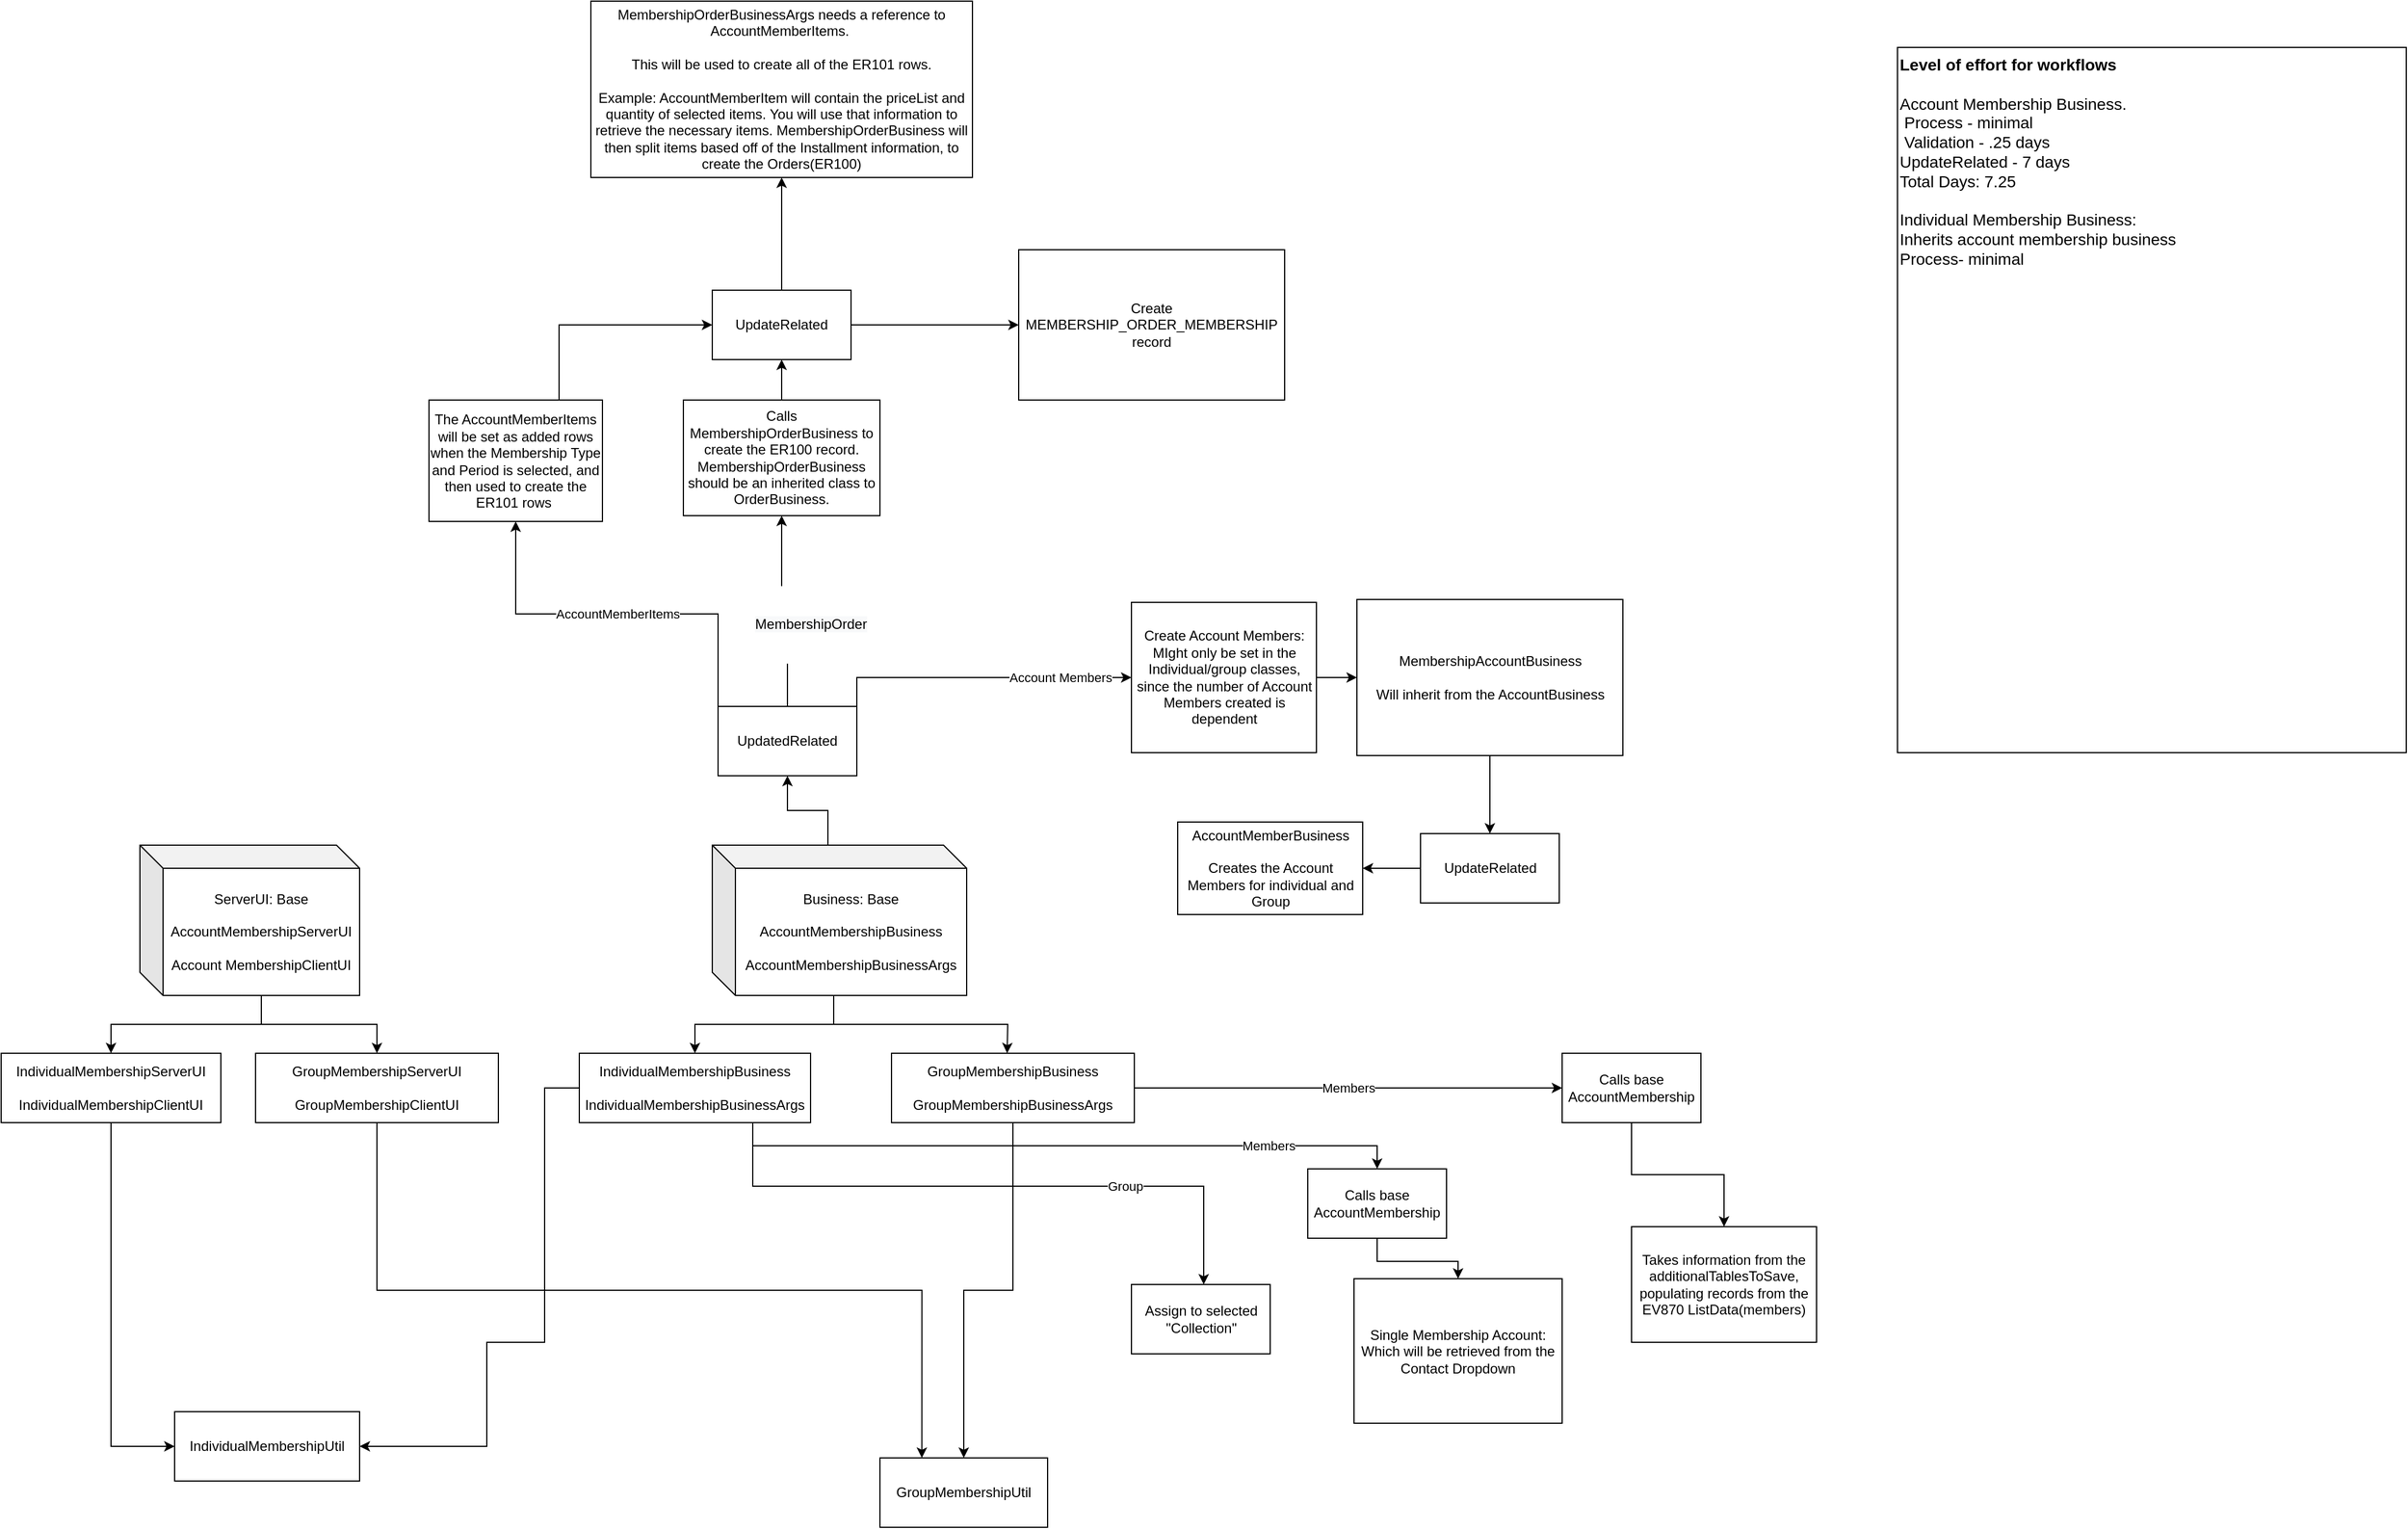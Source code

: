 <mxfile version="13.4.9" type="github">
  <diagram name="Page-1" id="5f0bae14-7c28-e335-631c-24af17079c00">
    <mxGraphModel dx="2031" dy="1939" grid="1" gridSize="10" guides="1" tooltips="1" connect="1" arrows="1" fold="1" page="1" pageScale="1" pageWidth="1100" pageHeight="850" background="#ffffff" math="0" shadow="0">
      <root>
        <mxCell id="0" />
        <mxCell id="1" parent="0" />
        <mxCell id="NrKTWO5p2-0dnxn5_g5g-2" style="edgeStyle=orthogonalEdgeStyle;rounded=0;orthogonalLoop=1;jettySize=auto;html=1;exitX=0;exitY=0;exitDx=105;exitDy=130;exitPerimeter=0;" parent="1" source="NrKTWO5p2-0dnxn5_g5g-1" target="NrKTWO5p2-0dnxn5_g5g-3" edge="1">
          <mxGeometry relative="1" as="geometry">
            <mxPoint x="180" y="260" as="targetPoint" />
          </mxGeometry>
        </mxCell>
        <mxCell id="NrKTWO5p2-0dnxn5_g5g-5" style="edgeStyle=orthogonalEdgeStyle;rounded=0;orthogonalLoop=1;jettySize=auto;html=1;exitX=0;exitY=0;exitDx=105;exitDy=130;exitPerimeter=0;entryX=0.5;entryY=0;entryDx=0;entryDy=0;" parent="1" source="NrKTWO5p2-0dnxn5_g5g-1" target="NrKTWO5p2-0dnxn5_g5g-6" edge="1">
          <mxGeometry relative="1" as="geometry">
            <mxPoint x="460" y="230" as="targetPoint" />
          </mxGeometry>
        </mxCell>
        <mxCell id="NrKTWO5p2-0dnxn5_g5g-1" value="ServerUI: Base&lt;br&gt;&lt;br&gt;AccountMembershipServerUI&lt;br&gt;&lt;br&gt;Account MembershipClientUI" style="shape=cube;whiteSpace=wrap;html=1;boundedLbl=1;backgroundOutline=1;darkOpacity=0.05;darkOpacity2=0.1;" parent="1" vertex="1">
          <mxGeometry x="210" y="50" width="190" height="130" as="geometry" />
        </mxCell>
        <mxCell id="NrKTWO5p2-0dnxn5_g5g-13" style="edgeStyle=orthogonalEdgeStyle;rounded=0;orthogonalLoop=1;jettySize=auto;html=1;exitX=0.5;exitY=1;exitDx=0;exitDy=0;entryX=0;entryY=0.5;entryDx=0;entryDy=0;" parent="1" source="NrKTWO5p2-0dnxn5_g5g-3" target="2" edge="1">
          <mxGeometry relative="1" as="geometry" />
        </mxCell>
        <mxCell id="NrKTWO5p2-0dnxn5_g5g-3" value="IndividualMembershipServerUI&lt;br&gt;&lt;br&gt;IndividualMembershipClientUI" style="rounded=0;whiteSpace=wrap;html=1;" parent="1" vertex="1">
          <mxGeometry x="90" y="230" width="190" height="60" as="geometry" />
        </mxCell>
        <mxCell id="NrKTWO5p2-0dnxn5_g5g-16" style="edgeStyle=orthogonalEdgeStyle;rounded=0;orthogonalLoop=1;jettySize=auto;html=1;exitX=0.5;exitY=1;exitDx=0;exitDy=0;entryX=0.25;entryY=0;entryDx=0;entryDy=0;" parent="1" source="NrKTWO5p2-0dnxn5_g5g-6" target="NrKTWO5p2-0dnxn5_g5g-14" edge="1">
          <mxGeometry relative="1" as="geometry" />
        </mxCell>
        <mxCell id="NrKTWO5p2-0dnxn5_g5g-6" value="GroupMembershipServerUI&lt;br&gt;&lt;br&gt;GroupMembershipClientUI" style="rounded=0;whiteSpace=wrap;html=1;" parent="1" vertex="1">
          <mxGeometry x="310" y="230" width="210" height="60" as="geometry" />
        </mxCell>
        <mxCell id="NrKTWO5p2-0dnxn5_g5g-7" style="edgeStyle=orthogonalEdgeStyle;rounded=0;orthogonalLoop=1;jettySize=auto;html=1;exitX=0;exitY=0;exitDx=105;exitDy=130;exitPerimeter=0;" parent="1" source="NrKTWO5p2-0dnxn5_g5g-9" target="NrKTWO5p2-0dnxn5_g5g-10" edge="1">
          <mxGeometry relative="1" as="geometry">
            <mxPoint x="680" y="260" as="targetPoint" />
          </mxGeometry>
        </mxCell>
        <mxCell id="NrKTWO5p2-0dnxn5_g5g-8" style="edgeStyle=orthogonalEdgeStyle;rounded=0;orthogonalLoop=1;jettySize=auto;html=1;exitX=0;exitY=0;exitDx=105;exitDy=130;exitPerimeter=0;" parent="1" source="NrKTWO5p2-0dnxn5_g5g-9" edge="1">
          <mxGeometry relative="1" as="geometry">
            <mxPoint x="960" y="230" as="targetPoint" />
          </mxGeometry>
        </mxCell>
        <mxCell id="NrKTWO5p2-0dnxn5_g5g-18" style="edgeStyle=orthogonalEdgeStyle;rounded=0;orthogonalLoop=1;jettySize=auto;html=1;exitX=0;exitY=0;exitDx=100;exitDy=0;exitPerimeter=0;" parent="1" source="NrKTWO5p2-0dnxn5_g5g-9" target="NrKTWO5p2-0dnxn5_g5g-19" edge="1">
          <mxGeometry relative="1" as="geometry">
            <mxPoint x="810" y="-60" as="targetPoint" />
          </mxGeometry>
        </mxCell>
        <mxCell id="NrKTWO5p2-0dnxn5_g5g-9" value="Business: Base&lt;br&gt;&lt;br&gt;AccountMembershipBusiness&lt;br&gt;&lt;br&gt;AccountMembershipBusinessArgs" style="shape=cube;whiteSpace=wrap;html=1;boundedLbl=1;backgroundOutline=1;darkOpacity=0.05;darkOpacity2=0.1;" parent="1" vertex="1">
          <mxGeometry x="705" y="50" width="220" height="130" as="geometry" />
        </mxCell>
        <mxCell id="NrKTWO5p2-0dnxn5_g5g-12" value="" style="edgeStyle=orthogonalEdgeStyle;rounded=0;orthogonalLoop=1;jettySize=auto;html=1;" parent="1" source="NrKTWO5p2-0dnxn5_g5g-10" target="2" edge="1">
          <mxGeometry relative="1" as="geometry">
            <Array as="points">
              <mxPoint x="560" y="260" />
              <mxPoint x="560" y="480" />
              <mxPoint x="510" y="480" />
            </Array>
          </mxGeometry>
        </mxCell>
        <mxCell id="D4kZALISSUl1icWql2U2-17" value="Members" style="edgeStyle=orthogonalEdgeStyle;rounded=0;orthogonalLoop=1;jettySize=auto;html=1;exitX=0.75;exitY=1;exitDx=0;exitDy=0;" parent="1" source="NrKTWO5p2-0dnxn5_g5g-10" target="D4kZALISSUl1icWql2U2-19" edge="1">
          <mxGeometry x="0.607" relative="1" as="geometry">
            <mxPoint x="1270" y="330" as="targetPoint" />
            <mxPoint as="offset" />
          </mxGeometry>
        </mxCell>
        <mxCell id="D4kZALISSUl1icWql2U2-27" value="Group" style="edgeStyle=orthogonalEdgeStyle;rounded=0;orthogonalLoop=1;jettySize=auto;html=1;exitX=0.75;exitY=1;exitDx=0;exitDy=0;" parent="1" source="NrKTWO5p2-0dnxn5_g5g-10" target="D4kZALISSUl1icWql2U2-28" edge="1">
          <mxGeometry x="0.421" relative="1" as="geometry">
            <mxPoint x="1130" y="440" as="targetPoint" />
            <Array as="points">
              <mxPoint x="740" y="290" />
              <mxPoint x="740" y="345" />
              <mxPoint x="1130" y="345" />
              <mxPoint x="1130" y="400" />
            </Array>
            <mxPoint as="offset" />
          </mxGeometry>
        </mxCell>
        <mxCell id="NrKTWO5p2-0dnxn5_g5g-10" value="IndividualMembershipBusiness&lt;br&gt;&lt;br&gt;IndividualMembershipBusinessArgs" style="rounded=0;whiteSpace=wrap;html=1;" parent="1" vertex="1">
          <mxGeometry x="590" y="230" width="200" height="60" as="geometry" />
        </mxCell>
        <mxCell id="NrKTWO5p2-0dnxn5_g5g-15" value="" style="edgeStyle=orthogonalEdgeStyle;rounded=0;orthogonalLoop=1;jettySize=auto;html=1;" parent="1" source="NrKTWO5p2-0dnxn5_g5g-11" target="NrKTWO5p2-0dnxn5_g5g-14" edge="1">
          <mxGeometry relative="1" as="geometry" />
        </mxCell>
        <mxCell id="D4kZALISSUl1icWql2U2-18" value="Members" style="edgeStyle=orthogonalEdgeStyle;rounded=0;orthogonalLoop=1;jettySize=auto;html=1;exitX=1;exitY=0.5;exitDx=0;exitDy=0;" parent="1" source="NrKTWO5p2-0dnxn5_g5g-11" target="D4kZALISSUl1icWql2U2-20" edge="1">
          <mxGeometry relative="1" as="geometry">
            <mxPoint x="1840" y="260" as="targetPoint" />
          </mxGeometry>
        </mxCell>
        <mxCell id="NrKTWO5p2-0dnxn5_g5g-11" value="GroupMembershipBusiness&lt;br&gt;&lt;br&gt;GroupMembershipBusinessArgs" style="rounded=0;whiteSpace=wrap;html=1;" parent="1" vertex="1">
          <mxGeometry x="860" y="230" width="210" height="60" as="geometry" />
        </mxCell>
        <mxCell id="2" value="IndividualMembershipUtil" style="whiteSpace=wrap;html=1;rounded=0;" parent="1" vertex="1">
          <mxGeometry x="240" y="540" width="160" height="60" as="geometry" />
        </mxCell>
        <mxCell id="NrKTWO5p2-0dnxn5_g5g-14" value="GroupMembershipUtil" style="whiteSpace=wrap;html=1;rounded=0;" parent="1" vertex="1">
          <mxGeometry x="850" y="580" width="145" height="60" as="geometry" />
        </mxCell>
        <mxCell id="NrKTWO5p2-0dnxn5_g5g-25" value="&#xa;&#xa;&lt;span style=&quot;color: rgb(0, 0, 0); font-family: helvetica; font-size: 12px; font-style: normal; font-weight: 400; letter-spacing: normal; text-align: center; text-indent: 0px; text-transform: none; word-spacing: 0px; background-color: rgb(248, 249, 250); display: inline; float: none;&quot;&gt;MembershipOrder&lt;/span&gt;&#xa;&#xa;" style="edgeStyle=orthogonalEdgeStyle;rounded=0;orthogonalLoop=1;jettySize=auto;html=1;entryX=0.5;entryY=1;entryDx=0;entryDy=0;" parent="1" source="NrKTWO5p2-0dnxn5_g5g-19" target="NrKTWO5p2-0dnxn5_g5g-32" edge="1">
          <mxGeometry x="-0.043" y="-10" relative="1" as="geometry">
            <mxPoint x="810" y="-160" as="targetPoint" />
            <mxPoint x="10" y="10" as="offset" />
          </mxGeometry>
        </mxCell>
        <mxCell id="D4kZALISSUl1icWql2U2-2" value="AccountMemberItems" style="edgeStyle=orthogonalEdgeStyle;rounded=0;orthogonalLoop=1;jettySize=auto;html=1;exitX=0;exitY=0;exitDx=0;exitDy=0;" parent="1" source="NrKTWO5p2-0dnxn5_g5g-19" target="D4kZALISSUl1icWql2U2-3" edge="1">
          <mxGeometry relative="1" as="geometry">
            <mxPoint x="540" y="-180" as="targetPoint" />
          </mxGeometry>
        </mxCell>
        <mxCell id="D4kZALISSUl1icWql2U2-29" value="Account Members" style="edgeStyle=orthogonalEdgeStyle;rounded=0;orthogonalLoop=1;jettySize=auto;html=1;exitX=1;exitY=0;exitDx=0;exitDy=0;entryX=0;entryY=0.5;entryDx=0;entryDy=0;" parent="1" source="NrKTWO5p2-0dnxn5_g5g-19" target="D4kZALISSUl1icWql2U2-9" edge="1">
          <mxGeometry x="0.532" relative="1" as="geometry">
            <mxPoint as="offset" />
          </mxGeometry>
        </mxCell>
        <mxCell id="NrKTWO5p2-0dnxn5_g5g-19" value="UpdatedRelated" style="rounded=0;whiteSpace=wrap;html=1;" parent="1" vertex="1">
          <mxGeometry x="710" y="-70" width="120" height="60" as="geometry" />
        </mxCell>
        <mxCell id="D4kZALISSUl1icWql2U2-37" value="" style="edgeStyle=orthogonalEdgeStyle;rounded=0;orthogonalLoop=1;jettySize=auto;html=1;" parent="1" source="NrKTWO5p2-0dnxn5_g5g-32" target="D4kZALISSUl1icWql2U2-36" edge="1">
          <mxGeometry relative="1" as="geometry" />
        </mxCell>
        <mxCell id="NrKTWO5p2-0dnxn5_g5g-32" value="Calls MembershipOrderBusiness to create the ER100 record. MembershipOrderBusiness should be an inherited class to OrderBusiness." style="whiteSpace=wrap;html=1;rounded=0;" parent="1" vertex="1">
          <mxGeometry x="680" y="-335" width="170" height="100" as="geometry" />
        </mxCell>
        <mxCell id="D4kZALISSUl1icWql2U2-4" style="edgeStyle=orthogonalEdgeStyle;rounded=0;orthogonalLoop=1;jettySize=auto;html=1;exitX=0.5;exitY=0;exitDx=0;exitDy=0;entryX=0;entryY=0.5;entryDx=0;entryDy=0;" parent="1" source="D4kZALISSUl1icWql2U2-3" edge="1">
          <mxGeometry relative="1" as="geometry" />
        </mxCell>
        <mxCell id="D4kZALISSUl1icWql2U2-40" style="edgeStyle=orthogonalEdgeStyle;rounded=0;orthogonalLoop=1;jettySize=auto;html=1;exitX=0.75;exitY=0;exitDx=0;exitDy=0;entryX=0;entryY=0.5;entryDx=0;entryDy=0;" parent="1" source="D4kZALISSUl1icWql2U2-3" target="D4kZALISSUl1icWql2U2-36" edge="1">
          <mxGeometry relative="1" as="geometry">
            <mxPoint x="760" y="-480" as="targetPoint" />
            <Array as="points">
              <mxPoint x="573" y="-400" />
            </Array>
          </mxGeometry>
        </mxCell>
        <mxCell id="D4kZALISSUl1icWql2U2-3" value="The AccountMemberItems will be set as added rows when the Membership Type and Period is selected, and then used to create the ER101 rows&amp;nbsp;" style="rounded=0;whiteSpace=wrap;html=1;" parent="1" vertex="1">
          <mxGeometry x="460" y="-335" width="150" height="105" as="geometry" />
        </mxCell>
        <mxCell id="D4kZALISSUl1icWql2U2-11" value="" style="edgeStyle=orthogonalEdgeStyle;rounded=0;orthogonalLoop=1;jettySize=auto;html=1;" parent="1" source="D4kZALISSUl1icWql2U2-9" target="D4kZALISSUl1icWql2U2-10" edge="1">
          <mxGeometry relative="1" as="geometry" />
        </mxCell>
        <mxCell id="D4kZALISSUl1icWql2U2-9" value="Create Account Members: MIght only be set in the Individual/group classes, since the number of Account Members created is dependent" style="rounded=0;whiteSpace=wrap;html=1;" parent="1" vertex="1">
          <mxGeometry x="1067.5" y="-160" width="160" height="130" as="geometry" />
        </mxCell>
        <mxCell id="D4kZALISSUl1icWql2U2-41" style="edgeStyle=orthogonalEdgeStyle;rounded=0;orthogonalLoop=1;jettySize=auto;html=1;exitX=0.5;exitY=1;exitDx=0;exitDy=0;entryX=0.5;entryY=0;entryDx=0;entryDy=0;" parent="1" source="D4kZALISSUl1icWql2U2-10" target="D4kZALISSUl1icWql2U2-13" edge="1">
          <mxGeometry relative="1" as="geometry" />
        </mxCell>
        <mxCell id="D4kZALISSUl1icWql2U2-10" value="MembershipAccountBusiness&lt;br&gt;&lt;br&gt;Will inherit from the AccountBusiness" style="whiteSpace=wrap;html=1;rounded=0;" parent="1" vertex="1">
          <mxGeometry x="1262.5" y="-162.5" width="230" height="135" as="geometry" />
        </mxCell>
        <mxCell id="D4kZALISSUl1icWql2U2-15" value="" style="edgeStyle=orthogonalEdgeStyle;rounded=0;orthogonalLoop=1;jettySize=auto;html=1;" parent="1" source="D4kZALISSUl1icWql2U2-13" target="D4kZALISSUl1icWql2U2-14" edge="1">
          <mxGeometry relative="1" as="geometry" />
        </mxCell>
        <mxCell id="D4kZALISSUl1icWql2U2-13" value="UpdateRelated" style="rounded=0;whiteSpace=wrap;html=1;" parent="1" vertex="1">
          <mxGeometry x="1317.5" y="40" width="120" height="60" as="geometry" />
        </mxCell>
        <mxCell id="D4kZALISSUl1icWql2U2-14" value="AccountMemberBusiness&lt;br&gt;&lt;br&gt;Creates the Account Members for individual and Group" style="whiteSpace=wrap;html=1;rounded=0;" parent="1" vertex="1">
          <mxGeometry x="1107.5" y="30" width="160" height="80" as="geometry" />
        </mxCell>
        <mxCell id="D4kZALISSUl1icWql2U2-23" value="" style="edgeStyle=orthogonalEdgeStyle;rounded=0;orthogonalLoop=1;jettySize=auto;html=1;" parent="1" source="D4kZALISSUl1icWql2U2-19" target="D4kZALISSUl1icWql2U2-22" edge="1">
          <mxGeometry relative="1" as="geometry" />
        </mxCell>
        <mxCell id="D4kZALISSUl1icWql2U2-19" value="Calls base AccountMembership" style="rounded=0;whiteSpace=wrap;html=1;" parent="1" vertex="1">
          <mxGeometry x="1220" y="330" width="120" height="60" as="geometry" />
        </mxCell>
        <mxCell id="D4kZALISSUl1icWql2U2-25" value="" style="edgeStyle=orthogonalEdgeStyle;rounded=0;orthogonalLoop=1;jettySize=auto;html=1;" parent="1" source="D4kZALISSUl1icWql2U2-20" target="D4kZALISSUl1icWql2U2-24" edge="1">
          <mxGeometry relative="1" as="geometry" />
        </mxCell>
        <mxCell id="D4kZALISSUl1icWql2U2-20" value="Calls base AccountMembership" style="rounded=0;whiteSpace=wrap;html=1;" parent="1" vertex="1">
          <mxGeometry x="1440" y="230" width="120" height="60" as="geometry" />
        </mxCell>
        <mxCell id="D4kZALISSUl1icWql2U2-22" value="Single Membership Account:&lt;br&gt;Which will be retrieved from the Contact Dropdown" style="whiteSpace=wrap;html=1;rounded=0;" parent="1" vertex="1">
          <mxGeometry x="1260" y="425" width="180" height="125" as="geometry" />
        </mxCell>
        <mxCell id="D4kZALISSUl1icWql2U2-24" value="Takes information from the additionalTablesToSave, populating records from the EV870 ListData(members)" style="whiteSpace=wrap;html=1;rounded=0;" parent="1" vertex="1">
          <mxGeometry x="1500" y="380" width="160" height="100" as="geometry" />
        </mxCell>
        <mxCell id="D4kZALISSUl1icWql2U2-28" value="Assign to selected &quot;Collection&quot;" style="rounded=0;whiteSpace=wrap;html=1;" parent="1" vertex="1">
          <mxGeometry x="1067.5" y="430" width="120" height="60" as="geometry" />
        </mxCell>
        <mxCell id="D4kZALISSUl1icWql2U2-32" value="MembershipOrderBusinessArgs needs a reference to AccountMemberItems.&amp;nbsp;&lt;br&gt;&lt;br&gt;This will be used to create all of the ER101 rows.&lt;br&gt;&lt;br&gt;Example: AccountMemberItem will contain the priceList and quantity of selected items. You will use that information to retrieve the necessary items. MembershipOrderBusiness will then split items based off of the Installment information, to create the Orders(ER100)" style="whiteSpace=wrap;html=1;rounded=0;" parent="1" vertex="1">
          <mxGeometry x="600" y="-680" width="330" height="152.5" as="geometry" />
        </mxCell>
        <mxCell id="D4kZALISSUl1icWql2U2-34" value="Create MEMBERSHIP_ORDER_MEMBERSHIP record" style="whiteSpace=wrap;html=1;rounded=0;" parent="1" vertex="1">
          <mxGeometry x="970" y="-465" width="230" height="130" as="geometry" />
        </mxCell>
        <mxCell id="D4kZALISSUl1icWql2U2-38" style="edgeStyle=orthogonalEdgeStyle;rounded=0;orthogonalLoop=1;jettySize=auto;html=1;exitX=0.5;exitY=0;exitDx=0;exitDy=0;" parent="1" source="D4kZALISSUl1icWql2U2-36" target="D4kZALISSUl1icWql2U2-32" edge="1">
          <mxGeometry relative="1" as="geometry" />
        </mxCell>
        <mxCell id="D4kZALISSUl1icWql2U2-42" style="edgeStyle=orthogonalEdgeStyle;rounded=0;orthogonalLoop=1;jettySize=auto;html=1;exitX=1;exitY=0.5;exitDx=0;exitDy=0;entryX=0;entryY=0.5;entryDx=0;entryDy=0;" parent="1" source="D4kZALISSUl1icWql2U2-36" target="D4kZALISSUl1icWql2U2-34" edge="1">
          <mxGeometry relative="1" as="geometry" />
        </mxCell>
        <mxCell id="D4kZALISSUl1icWql2U2-36" value="UpdateRelated" style="whiteSpace=wrap;html=1;rounded=0;" parent="1" vertex="1">
          <mxGeometry x="705" y="-430" width="120" height="60" as="geometry" />
        </mxCell>
        <mxCell id="p3PnFOhuihg-IEMphHv4-2" value="&lt;font style=&quot;font-size: 14px&quot;&gt;&lt;b&gt;Level of effort for workflows&lt;/b&gt;&lt;br&gt;&lt;br&gt;Account Membership Business.&lt;br&gt;&amp;nbsp;Process - minimal&lt;br&gt;&amp;nbsp;Validation - .25 days&lt;br&gt;UpdateRelated - 7 days&lt;br&gt;Total Days: 7.25&lt;br&gt;&lt;br&gt;Individual Membership Business:&lt;br&gt;Inherits account membership business&lt;br&gt;Process- minimal&amp;nbsp;&lt;br&gt;&lt;/font&gt;" style="rounded=0;whiteSpace=wrap;html=1;align=left;horizontal=1;verticalAlign=top;" vertex="1" parent="1">
          <mxGeometry x="1730" y="-640" width="440" height="610" as="geometry" />
        </mxCell>
      </root>
    </mxGraphModel>
  </diagram>
</mxfile>
